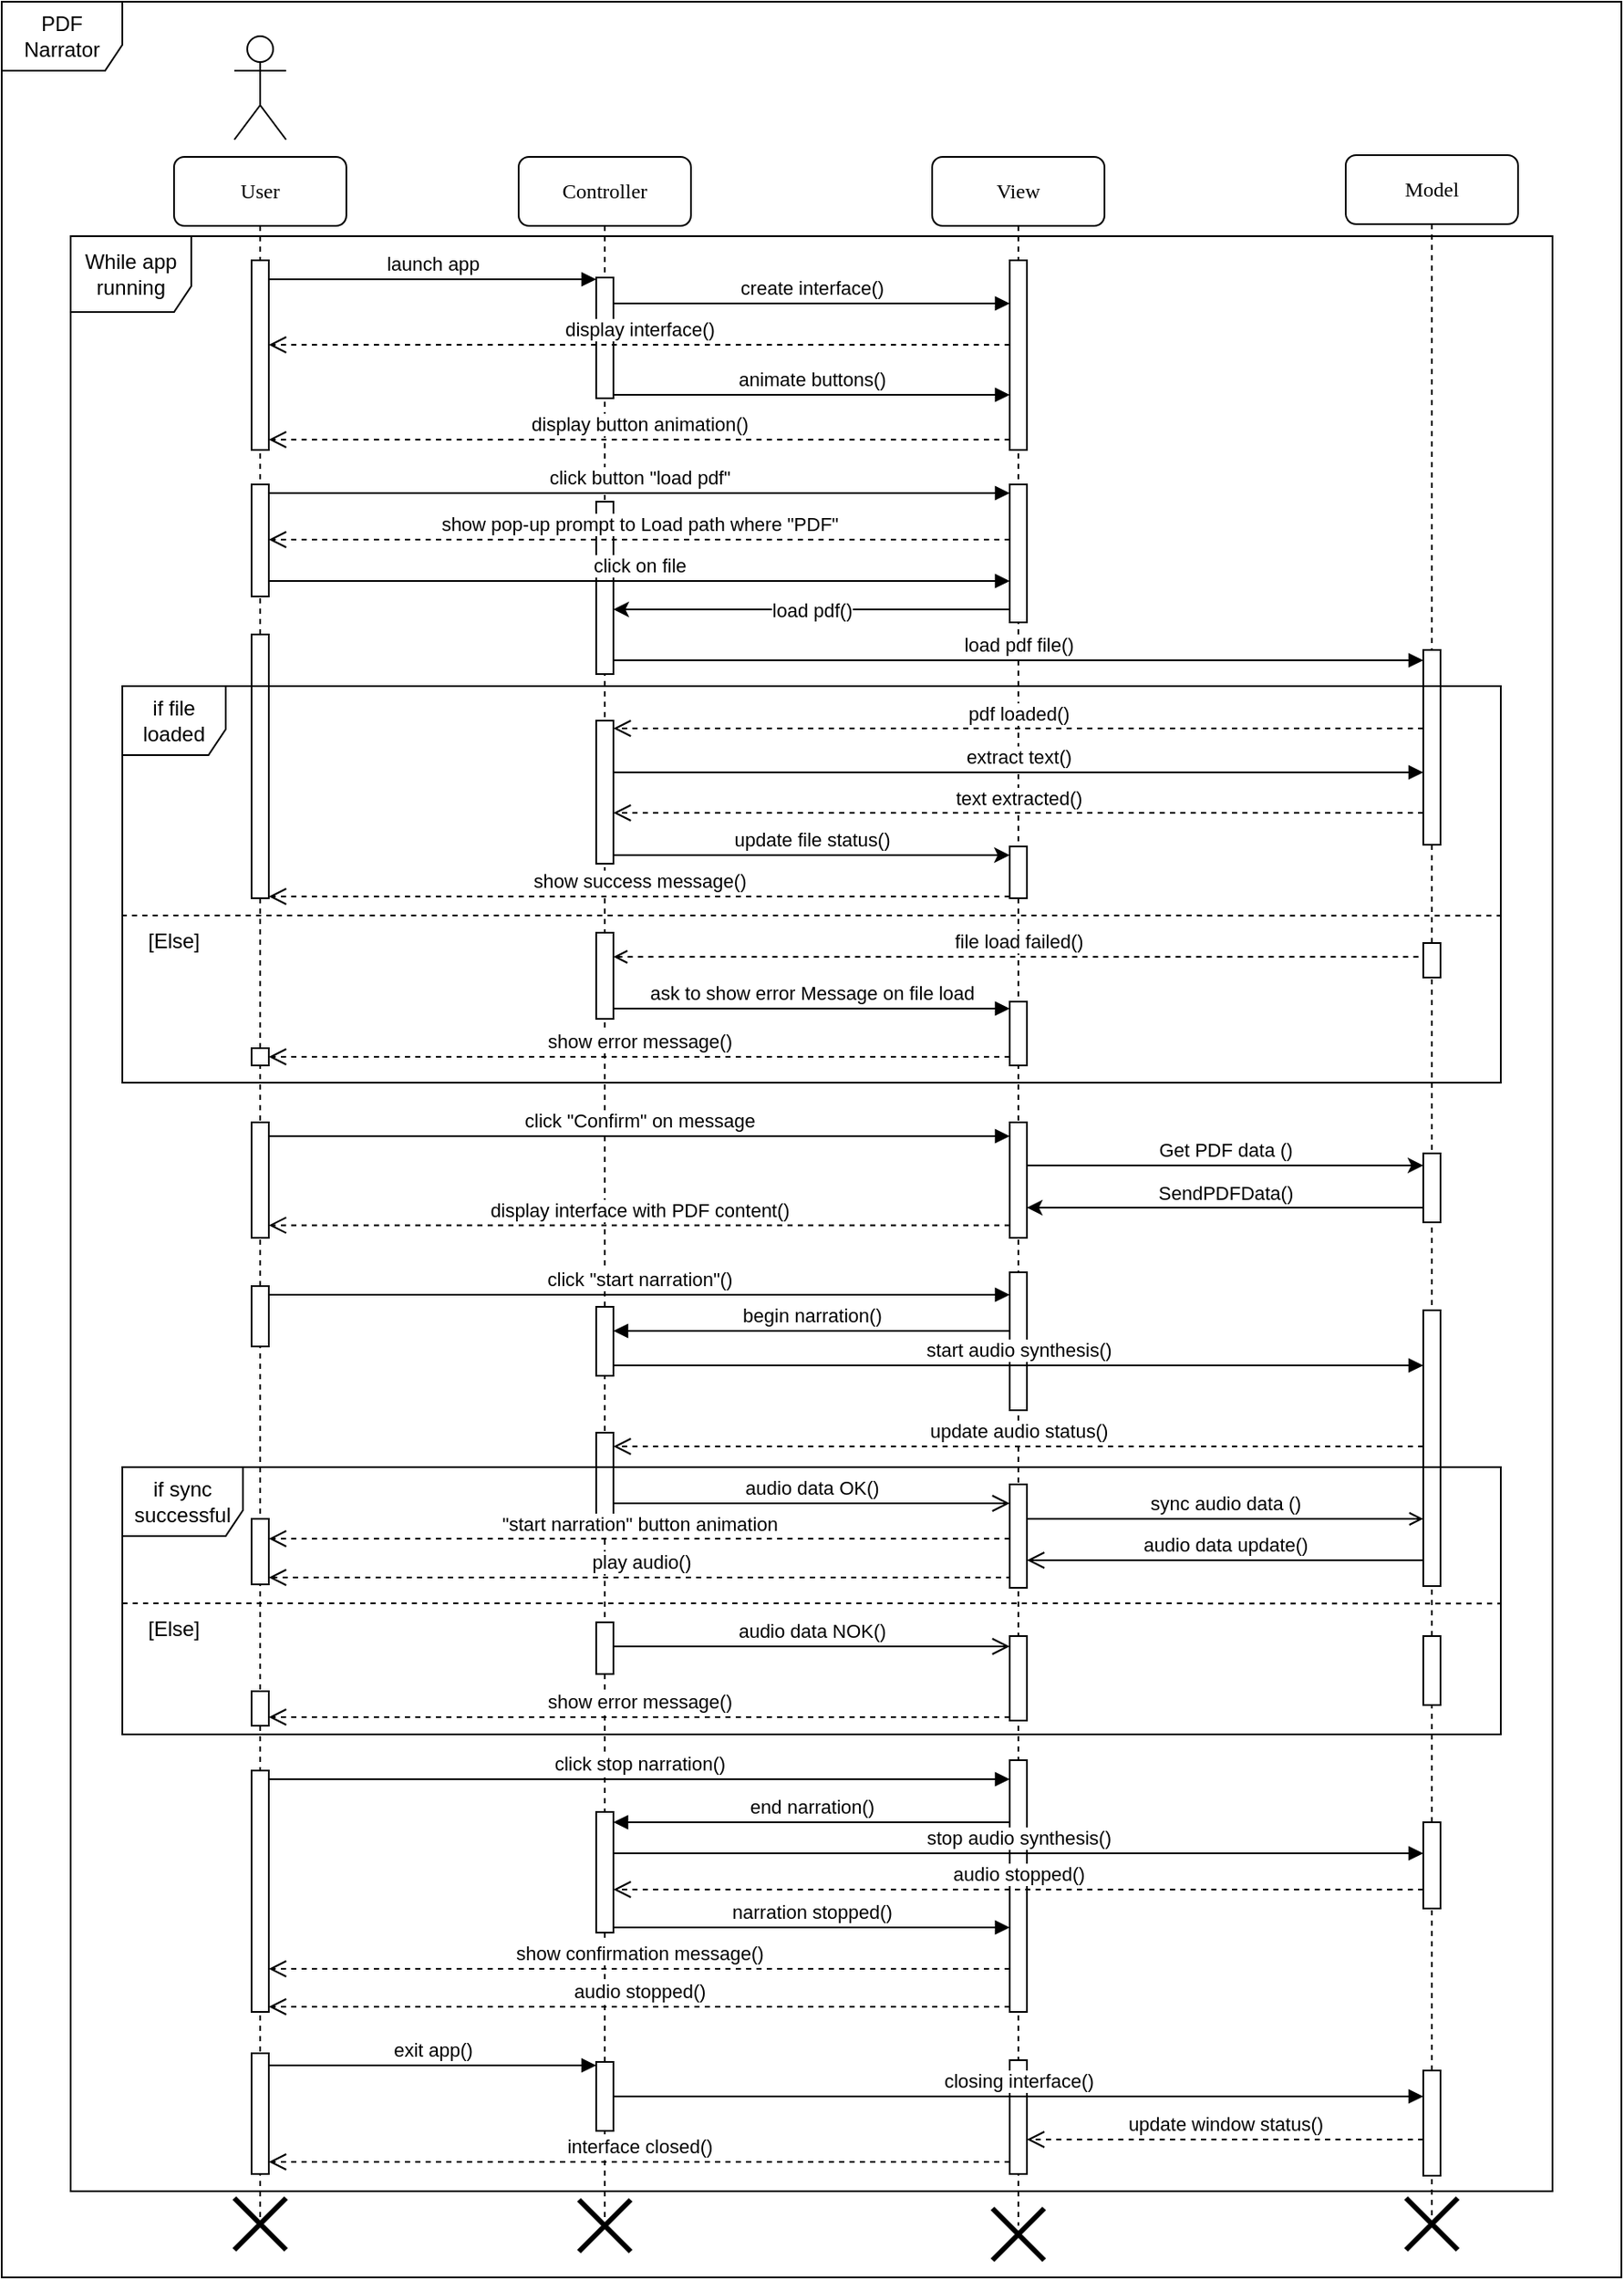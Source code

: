<mxfile version="26.2.13">
  <diagram name="Page-1" id="-xdk-QLYzzrWZbQhYTy7">
    <mxGraphModel dx="705" dy="1598" grid="1" gridSize="10" guides="1" tooltips="1" connect="1" arrows="1" fold="1" page="1" pageScale="1" pageWidth="1100" pageHeight="850" math="0" shadow="0">
      <root>
        <mxCell id="0" />
        <mxCell id="1" parent="0" />
        <mxCell id="WP3mjzshow514Kgl1Pzn-1" value="Controller" style="shape=umlLifeline;perimeter=lifelinePerimeter;whiteSpace=wrap;html=1;container=1;collapsible=0;recursiveResize=0;outlineConnect=0;rounded=1;shadow=0;comic=0;labelBackgroundColor=none;strokeWidth=1;fontFamily=Verdana;fontSize=12;align=center;" vertex="1" parent="1">
          <mxGeometry x="300" y="80" width="100" height="1200" as="geometry" />
        </mxCell>
        <mxCell id="WP3mjzshow514Kgl1Pzn-2" value="" style="html=1;points=[[0,0,0,0,5],[0,1,0,0,-5],[1,0,0,0,5],[1,1,0,0,-5]];perimeter=orthogonalPerimeter;outlineConnect=0;targetShapes=umlLifeline;portConstraint=eastwest;newEdgeStyle={&quot;curved&quot;:0,&quot;rounded&quot;:0};" vertex="1" parent="WP3mjzshow514Kgl1Pzn-1">
          <mxGeometry x="45" y="70" width="10" height="70" as="geometry" />
        </mxCell>
        <mxCell id="WP3mjzshow514Kgl1Pzn-3" value="" style="html=1;points=[[0,0,0,0,5],[0,1,0,0,-5],[1,0,0,0,5],[1,1,0,0,-5]];perimeter=orthogonalPerimeter;outlineConnect=0;targetShapes=umlLifeline;portConstraint=eastwest;newEdgeStyle={&quot;curved&quot;:0,&quot;rounded&quot;:0};" vertex="1" parent="WP3mjzshow514Kgl1Pzn-1">
          <mxGeometry x="45" y="327" width="10" height="83" as="geometry" />
        </mxCell>
        <mxCell id="WP3mjzshow514Kgl1Pzn-5" value="" style="html=1;points=[[0,0,0,0,5],[0,1,0,0,-5],[1,0,0,0,5],[1,1,0,0,-5]];perimeter=orthogonalPerimeter;outlineConnect=0;targetShapes=umlLifeline;portConstraint=eastwest;newEdgeStyle={&quot;curved&quot;:0,&quot;rounded&quot;:0};" vertex="1" parent="WP3mjzshow514Kgl1Pzn-1">
          <mxGeometry x="45" y="667" width="10" height="40" as="geometry" />
        </mxCell>
        <mxCell id="WP3mjzshow514Kgl1Pzn-6" value="" style="html=1;points=[[0,0,0,0,5],[0,1,0,0,-5],[1,0,0,0,5],[1,1,0,0,-5]];perimeter=orthogonalPerimeter;outlineConnect=0;targetShapes=umlLifeline;portConstraint=eastwest;newEdgeStyle={&quot;curved&quot;:0,&quot;rounded&quot;:0};" vertex="1" parent="WP3mjzshow514Kgl1Pzn-1">
          <mxGeometry x="45" y="960" width="10" height="70" as="geometry" />
        </mxCell>
        <mxCell id="WP3mjzshow514Kgl1Pzn-7" value="" style="shape=umlDestroy;whiteSpace=wrap;html=1;strokeWidth=3;targetShapes=umlLifeline;" vertex="1" parent="WP3mjzshow514Kgl1Pzn-1">
          <mxGeometry x="35" y="1185" width="30" height="30" as="geometry" />
        </mxCell>
        <mxCell id="WP3mjzshow514Kgl1Pzn-8" value="" style="html=1;points=[[0,0,0,0,5],[0,1,0,0,-5],[1,0,0,0,5],[1,1,0,0,-5]];perimeter=orthogonalPerimeter;outlineConnect=0;targetShapes=umlLifeline;portConstraint=eastwest;newEdgeStyle={&quot;curved&quot;:0,&quot;rounded&quot;:0};" vertex="1" parent="WP3mjzshow514Kgl1Pzn-1">
          <mxGeometry x="45" y="850" width="10" height="30" as="geometry" />
        </mxCell>
        <mxCell id="WP3mjzshow514Kgl1Pzn-9" value="" style="html=1;points=[[0,0,0,0,5],[0,1,0,0,-5],[1,0,0,0,5],[1,1,0,0,-5]];perimeter=orthogonalPerimeter;outlineConnect=0;targetShapes=umlLifeline;portConstraint=eastwest;newEdgeStyle={&quot;curved&quot;:0,&quot;rounded&quot;:0};" vertex="1" parent="1">
          <mxGeometry x="345" y="820" width="10" height="50" as="geometry" />
        </mxCell>
        <mxCell id="WP3mjzshow514Kgl1Pzn-10" value="User" style="shape=umlLifeline;perimeter=lifelinePerimeter;whiteSpace=wrap;html=1;container=1;collapsible=0;recursiveResize=0;outlineConnect=0;rounded=1;shadow=0;comic=0;labelBackgroundColor=none;strokeWidth=1;fontFamily=Verdana;fontSize=12;align=center;" vertex="1" parent="1">
          <mxGeometry x="100" y="80" width="100" height="1200" as="geometry" />
        </mxCell>
        <mxCell id="WP3mjzshow514Kgl1Pzn-11" value="" style="html=1;points=[[0,0,0,0,5],[0,1,0,0,-5],[1,0,0,0,5],[1,1,0,0,-5]];perimeter=orthogonalPerimeter;outlineConnect=0;targetShapes=umlLifeline;portConstraint=eastwest;newEdgeStyle={&quot;curved&quot;:0,&quot;rounded&quot;:0};" vertex="1" parent="WP3mjzshow514Kgl1Pzn-10">
          <mxGeometry x="45" y="60" width="10" height="110" as="geometry" />
        </mxCell>
        <mxCell id="WP3mjzshow514Kgl1Pzn-12" value="" style="html=1;points=[[0,0,0,0,5],[0,1,0,0,-5],[1,0,0,0,5],[1,1,0,0,-5]];perimeter=orthogonalPerimeter;outlineConnect=0;targetShapes=umlLifeline;portConstraint=eastwest;newEdgeStyle={&quot;curved&quot;:0,&quot;rounded&quot;:0};" vertex="1" parent="WP3mjzshow514Kgl1Pzn-10">
          <mxGeometry x="45" y="277" width="10" height="153" as="geometry" />
        </mxCell>
        <mxCell id="WP3mjzshow514Kgl1Pzn-13" value="" style="html=1;points=[[0,0,0,0,5],[0,1,0,0,-5],[1,0,0,0,5],[1,1,0,0,-5]];perimeter=orthogonalPerimeter;outlineConnect=0;targetShapes=umlLifeline;portConstraint=eastwest;newEdgeStyle={&quot;curved&quot;:0,&quot;rounded&quot;:0};" vertex="1" parent="WP3mjzshow514Kgl1Pzn-10">
          <mxGeometry x="45" y="655" width="10" height="35" as="geometry" />
        </mxCell>
        <mxCell id="WP3mjzshow514Kgl1Pzn-14" value="" style="html=1;points=[[0,0,0,0,5],[0,1,0,0,-5],[1,0,0,0,5],[1,1,0,0,-5]];perimeter=orthogonalPerimeter;outlineConnect=0;targetShapes=umlLifeline;portConstraint=eastwest;newEdgeStyle={&quot;curved&quot;:0,&quot;rounded&quot;:0};" vertex="1" parent="WP3mjzshow514Kgl1Pzn-10">
          <mxGeometry x="45" y="936" width="10" height="140" as="geometry" />
        </mxCell>
        <mxCell id="WP3mjzshow514Kgl1Pzn-15" value="" style="html=1;points=[[0,0,0,0,5],[0,1,0,0,-5],[1,0,0,0,5],[1,1,0,0,-5]];perimeter=orthogonalPerimeter;outlineConnect=0;targetShapes=umlLifeline;portConstraint=eastwest;newEdgeStyle={&quot;curved&quot;:0,&quot;rounded&quot;:0};" vertex="1" parent="WP3mjzshow514Kgl1Pzn-10">
          <mxGeometry x="45" y="1100" width="10" height="70" as="geometry" />
        </mxCell>
        <mxCell id="WP3mjzshow514Kgl1Pzn-16" value="" style="html=1;points=[[0,0,0,0,5],[0,1,0,0,-5],[1,0,0,0,5],[1,1,0,0,-5]];perimeter=orthogonalPerimeter;outlineConnect=0;targetShapes=umlLifeline;portConstraint=eastwest;newEdgeStyle={&quot;curved&quot;:0,&quot;rounded&quot;:0};" vertex="1" parent="WP3mjzshow514Kgl1Pzn-10">
          <mxGeometry x="45" y="517" width="10" height="10" as="geometry" />
        </mxCell>
        <mxCell id="WP3mjzshow514Kgl1Pzn-17" value="" style="html=1;points=[[0,0,0,0,5],[0,1,0,0,-5],[1,0,0,0,5],[1,1,0,0,-5]];perimeter=orthogonalPerimeter;outlineConnect=0;targetShapes=umlLifeline;portConstraint=eastwest;newEdgeStyle={&quot;curved&quot;:0,&quot;rounded&quot;:0};" vertex="1" parent="WP3mjzshow514Kgl1Pzn-10">
          <mxGeometry x="45" y="560" width="10" height="67" as="geometry" />
        </mxCell>
        <mxCell id="WP3mjzshow514Kgl1Pzn-18" value="" style="html=1;points=[[0,0,0,0,5],[0,1,0,0,-5],[1,0,0,0,5],[1,1,0,0,-5]];perimeter=orthogonalPerimeter;outlineConnect=0;targetShapes=umlLifeline;portConstraint=eastwest;newEdgeStyle={&quot;curved&quot;:0,&quot;rounded&quot;:0};" vertex="1" parent="WP3mjzshow514Kgl1Pzn-10">
          <mxGeometry x="45" y="790" width="10" height="38" as="geometry" />
        </mxCell>
        <mxCell id="WP3mjzshow514Kgl1Pzn-19" value="View" style="shape=umlLifeline;perimeter=lifelinePerimeter;whiteSpace=wrap;html=1;container=1;collapsible=0;recursiveResize=0;outlineConnect=0;rounded=1;shadow=0;comic=0;labelBackgroundColor=none;strokeWidth=1;fontFamily=Verdana;fontSize=12;align=center;" vertex="1" parent="1">
          <mxGeometry x="540" y="80" width="100" height="1200" as="geometry" />
        </mxCell>
        <mxCell id="WP3mjzshow514Kgl1Pzn-20" value="" style="html=1;points=[[0,0,0,0,5],[0,1,0,0,-5],[1,0,0,0,5],[1,1,0,0,-5]];perimeter=orthogonalPerimeter;outlineConnect=0;targetShapes=umlLifeline;portConstraint=eastwest;newEdgeStyle={&quot;curved&quot;:0,&quot;rounded&quot;:0};" vertex="1" parent="WP3mjzshow514Kgl1Pzn-19">
          <mxGeometry x="45" y="490" width="10" height="37" as="geometry" />
        </mxCell>
        <mxCell id="WP3mjzshow514Kgl1Pzn-21" value="" style="html=1;points=[[0,0,0,0,5],[0,1,0,0,-5],[1,0,0,0,5],[1,1,0,0,-5]];perimeter=orthogonalPerimeter;outlineConnect=0;targetShapes=umlLifeline;portConstraint=eastwest;newEdgeStyle={&quot;curved&quot;:0,&quot;rounded&quot;:0};" vertex="1" parent="WP3mjzshow514Kgl1Pzn-19">
          <mxGeometry x="45" y="60" width="10" height="110" as="geometry" />
        </mxCell>
        <mxCell id="WP3mjzshow514Kgl1Pzn-22" value="" style="shape=umlDestroy;whiteSpace=wrap;html=1;strokeWidth=3;targetShapes=umlLifeline;" vertex="1" parent="WP3mjzshow514Kgl1Pzn-19">
          <mxGeometry x="35" y="1190" width="30" height="30" as="geometry" />
        </mxCell>
        <mxCell id="WP3mjzshow514Kgl1Pzn-23" value="Model" style="shape=umlLifeline;perimeter=lifelinePerimeter;whiteSpace=wrap;html=1;container=1;collapsible=0;recursiveResize=0;outlineConnect=0;rounded=1;shadow=0;comic=0;labelBackgroundColor=none;strokeWidth=1;fontFamily=Verdana;fontSize=12;align=center;" vertex="1" parent="1">
          <mxGeometry x="780" y="79" width="100" height="1200" as="geometry" />
        </mxCell>
        <mxCell id="WP3mjzshow514Kgl1Pzn-24" value="" style="html=1;points=[[0,0,0,0,5],[0,1,0,0,-5],[1,0,0,0,5],[1,1,0,0,-5]];perimeter=orthogonalPerimeter;outlineConnect=0;targetShapes=umlLifeline;portConstraint=eastwest;newEdgeStyle={&quot;curved&quot;:0,&quot;rounded&quot;:0};" vertex="1" parent="WP3mjzshow514Kgl1Pzn-23">
          <mxGeometry x="45" y="287" width="10" height="113" as="geometry" />
        </mxCell>
        <mxCell id="WP3mjzshow514Kgl1Pzn-25" value="" style="html=1;points=[[0,0,0,0,5],[0,1,0,0,-5],[1,0,0,0,5],[1,1,0,0,-5]];perimeter=orthogonalPerimeter;outlineConnect=0;targetShapes=umlLifeline;portConstraint=eastwest;newEdgeStyle={&quot;curved&quot;:0,&quot;rounded&quot;:0};" vertex="1" parent="WP3mjzshow514Kgl1Pzn-23">
          <mxGeometry x="45" y="670" width="10" height="160" as="geometry" />
        </mxCell>
        <mxCell id="WP3mjzshow514Kgl1Pzn-26" value="update file status()" style="html=1;align=left;spacingLeft=2;endArrow=block;rounded=0;edgeStyle=orthogonalEdgeStyle;curved=0;rounded=0;" edge="1" parent="WP3mjzshow514Kgl1Pzn-23">
          <mxGeometry relative="1" as="geometry">
            <mxPoint x="50" y="310" as="sourcePoint" />
            <Array as="points">
              <mxPoint x="80" y="340" />
            </Array>
          </mxGeometry>
        </mxCell>
        <mxCell id="WP3mjzshow514Kgl1Pzn-27" value="update audio status()" style="html=1;align=left;spacingLeft=2;endArrow=block;rounded=0;edgeStyle=orthogonalEdgeStyle;curved=0;rounded=0;" edge="1" parent="WP3mjzshow514Kgl1Pzn-23">
          <mxGeometry relative="1" as="geometry">
            <mxPoint x="50" y="680" as="sourcePoint" />
            <Array as="points">
              <mxPoint x="80" y="710" />
            </Array>
          </mxGeometry>
        </mxCell>
        <mxCell id="WP3mjzshow514Kgl1Pzn-28" value="display button animation()" style="html=1;verticalAlign=bottom;endArrow=open;dashed=1;endSize=8;curved=0;rounded=0;" edge="1" parent="WP3mjzshow514Kgl1Pzn-23" source="WP3mjzshow514Kgl1Pzn-21">
          <mxGeometry relative="1" as="geometry">
            <mxPoint x="-240" y="165" as="sourcePoint" />
            <mxPoint x="-625" y="165" as="targetPoint" />
          </mxGeometry>
        </mxCell>
        <mxCell id="WP3mjzshow514Kgl1Pzn-29" value="animate buttons()" style="html=1;verticalAlign=bottom;endArrow=block;curved=0;rounded=0;exitX=1;exitY=1;exitDx=0;exitDy=-5;exitPerimeter=0;" edge="1" parent="WP3mjzshow514Kgl1Pzn-23" target="WP3mjzshow514Kgl1Pzn-21">
          <mxGeometry width="80" relative="1" as="geometry">
            <mxPoint x="-425" y="139" as="sourcePoint" />
            <mxPoint x="45" y="139" as="targetPoint" />
          </mxGeometry>
        </mxCell>
        <mxCell id="WP3mjzshow514Kgl1Pzn-30" value="update window status()" style="html=1;verticalAlign=bottom;endArrow=open;dashed=1;endSize=8;curved=0;rounded=0;" edge="1" parent="WP3mjzshow514Kgl1Pzn-23">
          <mxGeometry relative="1" as="geometry">
            <mxPoint x="45" y="1151" as="sourcePoint" />
            <mxPoint x="-185" y="1151" as="targetPoint" />
          </mxGeometry>
        </mxCell>
        <mxCell id="WP3mjzshow514Kgl1Pzn-31" value="" style="shape=umlDestroy;whiteSpace=wrap;html=1;strokeWidth=3;targetShapes=umlLifeline;" vertex="1" parent="WP3mjzshow514Kgl1Pzn-23">
          <mxGeometry x="35" y="1185" width="30" height="30" as="geometry" />
        </mxCell>
        <mxCell id="WP3mjzshow514Kgl1Pzn-32" value="" style="html=1;points=[[0,0,0,0,5],[0,1,0,0,-5],[1,0,0,0,5],[1,1,0,0,-5]];perimeter=orthogonalPerimeter;outlineConnect=0;targetShapes=umlLifeline;portConstraint=eastwest;newEdgeStyle={&quot;curved&quot;:0,&quot;rounded&quot;:0};" vertex="1" parent="1">
          <mxGeometry x="825" y="1190" width="10" height="61" as="geometry" />
        </mxCell>
        <mxCell id="WP3mjzshow514Kgl1Pzn-33" value="launch app" style="html=1;verticalAlign=bottom;endArrow=block;curved=0;rounded=0;" edge="1" parent="1">
          <mxGeometry width="80" relative="1" as="geometry">
            <mxPoint x="155" y="151" as="sourcePoint" />
            <mxPoint x="345" y="151" as="targetPoint" />
          </mxGeometry>
        </mxCell>
        <mxCell id="WP3mjzshow514Kgl1Pzn-34" value="exit app()" style="html=1;verticalAlign=bottom;endArrow=block;curved=0;rounded=0;" edge="1" parent="1">
          <mxGeometry width="80" relative="1" as="geometry">
            <mxPoint x="155" y="1187" as="sourcePoint" />
            <mxPoint x="345" y="1187" as="targetPoint" />
          </mxGeometry>
        </mxCell>
        <mxCell id="WP3mjzshow514Kgl1Pzn-35" value="Get PDF data ()" style="html=1;verticalAlign=bottom;endArrow=none;curved=0;rounded=0;startFill=1;startArrow=classic;" edge="1" parent="1">
          <mxGeometry width="80" relative="1" as="geometry">
            <mxPoint x="825" y="665" as="sourcePoint" />
            <mxPoint x="595" y="665" as="targetPoint" />
          </mxGeometry>
        </mxCell>
        <mxCell id="WP3mjzshow514Kgl1Pzn-36" value="end narration()" style="html=1;verticalAlign=bottom;endArrow=block;curved=0;rounded=0;" edge="1" parent="1">
          <mxGeometry width="80" relative="1" as="geometry">
            <mxPoint x="585" y="1046" as="sourcePoint" />
            <mxPoint x="355" y="1046" as="targetPoint" />
          </mxGeometry>
        </mxCell>
        <mxCell id="WP3mjzshow514Kgl1Pzn-37" value="extract text()" style="html=1;verticalAlign=bottom;endArrow=block;curved=0;rounded=0;" edge="1" parent="1">
          <mxGeometry width="80" relative="1" as="geometry">
            <mxPoint x="355" y="437" as="sourcePoint" />
            <mxPoint x="825" y="437" as="targetPoint" />
          </mxGeometry>
        </mxCell>
        <mxCell id="WP3mjzshow514Kgl1Pzn-38" value="text extracted()" style="html=1;verticalAlign=bottom;endArrow=open;dashed=1;endSize=8;curved=0;rounded=0;" edge="1" parent="1">
          <mxGeometry relative="1" as="geometry">
            <mxPoint x="825" y="460.5" as="sourcePoint" />
            <mxPoint x="355" y="460.5" as="targetPoint" />
          </mxGeometry>
        </mxCell>
        <mxCell id="WP3mjzshow514Kgl1Pzn-39" value="display interface()" style="html=1;verticalAlign=bottom;endArrow=open;dashed=1;endSize=8;curved=0;rounded=0;" edge="1" parent="1">
          <mxGeometry relative="1" as="geometry">
            <mxPoint x="585" y="189" as="sourcePoint" />
            <mxPoint x="155" y="189" as="targetPoint" />
          </mxGeometry>
        </mxCell>
        <mxCell id="WP3mjzshow514Kgl1Pzn-40" value="show success message()" style="html=1;verticalAlign=bottom;endArrow=open;dashed=1;endSize=8;curved=0;rounded=0;" edge="1" parent="1">
          <mxGeometry relative="1" as="geometry">
            <mxPoint x="585" y="509" as="sourcePoint" />
            <mxPoint x="155" y="509" as="targetPoint" />
          </mxGeometry>
        </mxCell>
        <mxCell id="WP3mjzshow514Kgl1Pzn-41" value="show error message()" style="html=1;verticalAlign=bottom;endArrow=open;dashed=1;endSize=8;curved=0;rounded=0;" edge="1" parent="1">
          <mxGeometry relative="1" as="geometry">
            <mxPoint x="585" y="602" as="sourcePoint" />
            <mxPoint x="155" y="602" as="targetPoint" />
          </mxGeometry>
        </mxCell>
        <mxCell id="WP3mjzshow514Kgl1Pzn-42" value="play audio()" style="html=1;verticalAlign=bottom;endArrow=open;dashed=1;endSize=8;curved=0;rounded=0;" edge="1" parent="1" target="WP3mjzshow514Kgl1Pzn-18">
          <mxGeometry x="-0.001" relative="1" as="geometry">
            <mxPoint x="586" y="904" as="sourcePoint" />
            <mxPoint x="155.5" y="904" as="targetPoint" />
            <mxPoint as="offset" />
          </mxGeometry>
        </mxCell>
        <mxCell id="WP3mjzshow514Kgl1Pzn-43" value="audio stopped()" style="html=1;verticalAlign=bottom;endArrow=open;dashed=1;endSize=8;curved=0;rounded=0;" edge="1" parent="1">
          <mxGeometry relative="1" as="geometry">
            <mxPoint x="585" y="1153" as="sourcePoint" />
            <mxPoint x="155" y="1153" as="targetPoint" />
          </mxGeometry>
        </mxCell>
        <mxCell id="WP3mjzshow514Kgl1Pzn-44" value="show confirmation message()" style="html=1;verticalAlign=bottom;endArrow=open;dashed=1;endSize=8;curved=0;rounded=0;" edge="1" parent="1">
          <mxGeometry relative="1" as="geometry">
            <mxPoint x="585" y="1131" as="sourcePoint" />
            <mxPoint x="155" y="1131" as="targetPoint" />
          </mxGeometry>
        </mxCell>
        <mxCell id="WP3mjzshow514Kgl1Pzn-45" value="While app running" style="shape=umlFrame;whiteSpace=wrap;html=1;pointerEvents=0;width=70;height=44;" vertex="1" parent="1">
          <mxGeometry x="40" y="126" width="860" height="1134" as="geometry" />
        </mxCell>
        <mxCell id="WP3mjzshow514Kgl1Pzn-46" value="if file loaded" style="shape=umlFrame;whiteSpace=wrap;html=1;pointerEvents=0;width=60;height=40;" vertex="1" parent="1">
          <mxGeometry x="70" y="387" width="800" height="230" as="geometry" />
        </mxCell>
        <mxCell id="WP3mjzshow514Kgl1Pzn-47" value="if sync successful" style="shape=umlFrame;whiteSpace=wrap;html=1;pointerEvents=0;width=70;height=40;" vertex="1" parent="1">
          <mxGeometry x="70" y="840" width="800" height="155" as="geometry" />
        </mxCell>
        <mxCell id="WP3mjzshow514Kgl1Pzn-48" value="" style="html=1;points=[[0,0,0,0,5],[0,1,0,0,-5],[1,0,0,0,5],[1,1,0,0,-5]];perimeter=orthogonalPerimeter;outlineConnect=0;targetShapes=umlLifeline;portConstraint=eastwest;newEdgeStyle={&quot;curved&quot;:0,&quot;rounded&quot;:0};" vertex="1" parent="1">
          <mxGeometry x="585" y="480" width="10" height="30" as="geometry" />
        </mxCell>
        <mxCell id="WP3mjzshow514Kgl1Pzn-49" value="load pdf file()" style="html=1;verticalAlign=bottom;endArrow=block;curved=0;rounded=0;" edge="1" parent="1">
          <mxGeometry width="80" relative="1" as="geometry">
            <mxPoint x="355" y="372" as="sourcePoint" />
            <mxPoint x="825" y="372" as="targetPoint" />
          </mxGeometry>
        </mxCell>
        <mxCell id="WP3mjzshow514Kgl1Pzn-50" value="pdf loaded()" style="html=1;verticalAlign=bottom;endArrow=open;dashed=1;endSize=8;curved=0;rounded=0;" edge="1" parent="1">
          <mxGeometry relative="1" as="geometry">
            <mxPoint x="825" y="411.5" as="sourcePoint" />
            <mxPoint x="355" y="411.5" as="targetPoint" />
          </mxGeometry>
        </mxCell>
        <mxCell id="WP3mjzshow514Kgl1Pzn-51" value="update file status()" style="html=1;verticalAlign=bottom;endArrow=none;endSize=8;curved=0;rounded=0;endFill=0;startFill=1;startArrow=classic;" edge="1" parent="1">
          <mxGeometry relative="1" as="geometry">
            <mxPoint x="585" y="485" as="sourcePoint" />
            <mxPoint x="355" y="485" as="targetPoint" />
            <mxPoint as="offset" />
          </mxGeometry>
        </mxCell>
        <mxCell id="WP3mjzshow514Kgl1Pzn-52" value="" style="html=1;points=[[0,0,0,0,5],[0,1,0,0,-5],[1,0,0,0,5],[1,1,0,0,-5]];perimeter=orthogonalPerimeter;outlineConnect=0;targetShapes=umlLifeline;portConstraint=eastwest;newEdgeStyle={&quot;curved&quot;:0,&quot;rounded&quot;:0};" vertex="1" parent="1">
          <mxGeometry x="585" y="640" width="10" height="67" as="geometry" />
        </mxCell>
        <mxCell id="WP3mjzshow514Kgl1Pzn-53" value="display interface with PDF content()" style="html=1;verticalAlign=bottom;endArrow=open;dashed=1;endSize=8;curved=0;rounded=0;" edge="1" parent="1">
          <mxGeometry relative="1" as="geometry">
            <mxPoint x="585" y="699.71" as="sourcePoint" />
            <mxPoint x="155" y="699.71" as="targetPoint" />
            <mxPoint as="offset" />
          </mxGeometry>
        </mxCell>
        <mxCell id="WP3mjzshow514Kgl1Pzn-54" value="click &quot;start narration&quot;()" style="html=1;verticalAlign=bottom;endArrow=block;curved=0;rounded=0;" edge="1" parent="1">
          <mxGeometry width="80" relative="1" as="geometry">
            <mxPoint x="155" y="740" as="sourcePoint" />
            <mxPoint x="585" y="740" as="targetPoint" />
          </mxGeometry>
        </mxCell>
        <mxCell id="WP3mjzshow514Kgl1Pzn-55" value="begin narration()" style="html=1;verticalAlign=bottom;endArrow=block;curved=0;rounded=0;entryX=1;entryY=0;entryDx=0;entryDy=5;entryPerimeter=0;" edge="1" parent="1">
          <mxGeometry width="80" relative="1" as="geometry">
            <mxPoint x="585" y="761" as="sourcePoint" />
            <mxPoint x="355" y="761" as="targetPoint" />
          </mxGeometry>
        </mxCell>
        <mxCell id="WP3mjzshow514Kgl1Pzn-56" value="update audio status()" style="html=1;verticalAlign=bottom;endArrow=open;dashed=1;endSize=8;curved=0;rounded=0;" edge="1" parent="1">
          <mxGeometry relative="1" as="geometry">
            <mxPoint x="825" y="828" as="sourcePoint" />
            <mxPoint x="355" y="828" as="targetPoint" />
            <mxPoint as="offset" />
          </mxGeometry>
        </mxCell>
        <mxCell id="WP3mjzshow514Kgl1Pzn-58" value="click stop narration()" style="html=1;verticalAlign=bottom;endArrow=block;curved=0;rounded=0;exitX=1;exitY=0;exitDx=0;exitDy=5;exitPerimeter=0;" edge="1" parent="1" target="WP3mjzshow514Kgl1Pzn-59">
          <mxGeometry width="80" relative="1" as="geometry">
            <mxPoint x="155" y="1021" as="sourcePoint" />
            <mxPoint x="345" y="1021" as="targetPoint" />
          </mxGeometry>
        </mxCell>
        <mxCell id="WP3mjzshow514Kgl1Pzn-59" value="" style="html=1;points=[[0,0,0,0,5],[0,1,0,0,-5],[1,0,0,0,5],[1,1,0,0,-5]];perimeter=orthogonalPerimeter;outlineConnect=0;targetShapes=umlLifeline;portConstraint=eastwest;newEdgeStyle={&quot;curved&quot;:0,&quot;rounded&quot;:0};" vertex="1" parent="1">
          <mxGeometry x="585" y="1010" width="10" height="146" as="geometry" />
        </mxCell>
        <mxCell id="WP3mjzshow514Kgl1Pzn-60" value="" style="html=1;points=[[0,0,0,0,5],[0,1,0,0,-5],[1,0,0,0,5],[1,1,0,0,-5]];perimeter=orthogonalPerimeter;outlineConnect=0;targetShapes=umlLifeline;portConstraint=eastwest;newEdgeStyle={&quot;curved&quot;:0,&quot;rounded&quot;:0};" vertex="1" parent="1">
          <mxGeometry x="825" y="1046" width="10" height="50" as="geometry" />
        </mxCell>
        <mxCell id="WP3mjzshow514Kgl1Pzn-61" value="" style="html=1;points=[[0,0,0,0,5],[0,1,0,0,-5],[1,0,0,0,5],[1,1,0,0,-5]];perimeter=orthogonalPerimeter;outlineConnect=0;targetShapes=umlLifeline;portConstraint=eastwest;newEdgeStyle={&quot;curved&quot;:0,&quot;rounded&quot;:0};" vertex="1" parent="1">
          <mxGeometry x="825" y="938" width="10" height="40" as="geometry" />
        </mxCell>
        <mxCell id="WP3mjzshow514Kgl1Pzn-62" value="" style="html=1;points=[[0,0,0,0,5],[0,1,0,0,-5],[1,0,0,0,5],[1,1,0,0,-5]];perimeter=orthogonalPerimeter;outlineConnect=0;targetShapes=umlLifeline;portConstraint=eastwest;newEdgeStyle={&quot;curved&quot;:0,&quot;rounded&quot;:0};" vertex="1" parent="1">
          <mxGeometry x="585" y="727" width="10" height="80" as="geometry" />
        </mxCell>
        <mxCell id="WP3mjzshow514Kgl1Pzn-63" value="start audio synthesis()" style="html=1;verticalAlign=bottom;endArrow=block;curved=0;rounded=0;" edge="1" parent="1">
          <mxGeometry width="80" relative="1" as="geometry">
            <mxPoint x="355" y="781" as="sourcePoint" />
            <mxPoint x="825" y="781" as="targetPoint" />
          </mxGeometry>
        </mxCell>
        <mxCell id="WP3mjzshow514Kgl1Pzn-64" value="show error message()" style="html=1;verticalAlign=bottom;endArrow=open;dashed=1;endSize=8;curved=0;rounded=0;" edge="1" parent="1">
          <mxGeometry relative="1" as="geometry">
            <mxPoint x="585" y="985" as="sourcePoint" />
            <mxPoint x="155" y="985" as="targetPoint" />
          </mxGeometry>
        </mxCell>
        <mxCell id="WP3mjzshow514Kgl1Pzn-65" value="" style="html=1;points=[[0,0,0,0,5],[0,1,0,0,-5],[1,0,0,0,5],[1,1,0,0,-5]];perimeter=orthogonalPerimeter;outlineConnect=0;targetShapes=umlLifeline;portConstraint=eastwest;newEdgeStyle={&quot;curved&quot;:0,&quot;rounded&quot;:0};" vertex="1" parent="1">
          <mxGeometry x="145" y="970" width="10" height="20" as="geometry" />
        </mxCell>
        <mxCell id="WP3mjzshow514Kgl1Pzn-66" value="stop audio synthesis()" style="html=1;verticalAlign=bottom;endArrow=block;curved=0;rounded=0;" edge="1" parent="1">
          <mxGeometry width="80" relative="1" as="geometry">
            <mxPoint x="355" y="1064" as="sourcePoint" />
            <mxPoint x="825" y="1064" as="targetPoint" />
            <mxPoint as="offset" />
          </mxGeometry>
        </mxCell>
        <mxCell id="WP3mjzshow514Kgl1Pzn-67" value="audio stopped()" style="html=1;verticalAlign=bottom;endArrow=open;endSize=8;curved=0;rounded=0;dashed=1;" edge="1" parent="1">
          <mxGeometry relative="1" as="geometry">
            <mxPoint x="825" y="1085" as="sourcePoint" />
            <mxPoint x="355" y="1085" as="targetPoint" />
            <mxPoint as="offset" />
          </mxGeometry>
        </mxCell>
        <mxCell id="WP3mjzshow514Kgl1Pzn-68" value="" style="shape=umlDestroy;whiteSpace=wrap;html=1;strokeWidth=3;targetShapes=umlLifeline;" vertex="1" parent="1">
          <mxGeometry x="135" y="1264" width="30" height="30" as="geometry" />
        </mxCell>
        <mxCell id="WP3mjzshow514Kgl1Pzn-69" value="" style="shape=umlActor;verticalLabelPosition=bottom;verticalAlign=top;html=1;outlineConnect=0;" vertex="1" parent="1">
          <mxGeometry x="135" y="10" width="30" height="60" as="geometry" />
        </mxCell>
        <mxCell id="WP3mjzshow514Kgl1Pzn-70" value="PDF Narrator" style="shape=umlFrame;whiteSpace=wrap;html=1;pointerEvents=0;width=70;height=40;" vertex="1" parent="1">
          <mxGeometry y="-10" width="940" height="1320" as="geometry" />
        </mxCell>
        <mxCell id="WP3mjzshow514Kgl1Pzn-71" value="" style="endArrow=none;dashed=1;html=1;rounded=0;entryX=1.003;entryY=0.696;entryDx=0;entryDy=0;entryPerimeter=0;" edge="1" parent="1">
          <mxGeometry width="50" height="50" relative="1" as="geometry">
            <mxPoint x="69.6" y="520" as="sourcePoint" />
            <mxPoint x="870.0" y="520.08" as="targetPoint" />
          </mxGeometry>
        </mxCell>
        <mxCell id="WP3mjzshow514Kgl1Pzn-72" value="[Else]" style="text;html=1;align=center;verticalAlign=middle;whiteSpace=wrap;rounded=0;" vertex="1" parent="1">
          <mxGeometry x="70" y="520" width="60" height="30" as="geometry" />
        </mxCell>
        <mxCell id="WP3mjzshow514Kgl1Pzn-73" value="" style="endArrow=none;dashed=1;html=1;rounded=0;entryX=1.003;entryY=0.696;entryDx=0;entryDy=0;entryPerimeter=0;" edge="1" parent="1">
          <mxGeometry width="50" height="50" relative="1" as="geometry">
            <mxPoint x="70" y="919" as="sourcePoint" />
            <mxPoint x="870.4" y="919.08" as="targetPoint" />
          </mxGeometry>
        </mxCell>
        <mxCell id="WP3mjzshow514Kgl1Pzn-74" value="[Else]" style="text;html=1;align=center;verticalAlign=middle;whiteSpace=wrap;rounded=0;" vertex="1" parent="1">
          <mxGeometry x="70" y="919" width="60" height="30" as="geometry" />
        </mxCell>
        <mxCell id="WP3mjzshow514Kgl1Pzn-75" value="" style="html=1;points=[[0,0,0,0,5],[0,1,0,0,-5],[1,0,0,0,5],[1,1,0,0,-5]];perimeter=orthogonalPerimeter;outlineConnect=0;targetShapes=umlLifeline;portConstraint=eastwest;newEdgeStyle={&quot;curved&quot;:0,&quot;rounded&quot;:0};" vertex="1" parent="1">
          <mxGeometry x="145" y="270" width="10" height="65" as="geometry" />
        </mxCell>
        <mxCell id="WP3mjzshow514Kgl1Pzn-76" value="click button &quot;load pdf&quot;" style="html=1;verticalAlign=bottom;endArrow=block;curved=0;rounded=0;entryX=0;entryY=0;entryDx=0;entryDy=5;entryPerimeter=0;" edge="1" parent="1" target="WP3mjzshow514Kgl1Pzn-79">
          <mxGeometry width="80" relative="1" as="geometry">
            <mxPoint x="155" y="275" as="sourcePoint" />
            <mxPoint x="350" y="275" as="targetPoint" />
          </mxGeometry>
        </mxCell>
        <mxCell id="WP3mjzshow514Kgl1Pzn-77" value="" style="html=1;points=[[0,0,0,0,5],[0,1,0,0,-5],[1,0,0,0,5],[1,1,0,0,-5]];perimeter=orthogonalPerimeter;outlineConnect=0;targetShapes=umlLifeline;portConstraint=eastwest;newEdgeStyle={&quot;curved&quot;:0,&quot;rounded&quot;:0};" vertex="1" parent="1">
          <mxGeometry x="345" y="280" width="10" height="100" as="geometry" />
        </mxCell>
        <mxCell id="WP3mjzshow514Kgl1Pzn-78" value="show pop-up prompt to Load path where &quot;PDF&quot;" style="html=1;verticalAlign=bottom;endArrow=open;dashed=1;endSize=8;curved=0;rounded=0;" edge="1" parent="1">
          <mxGeometry relative="1" as="geometry">
            <mxPoint x="585" y="302" as="sourcePoint" />
            <mxPoint x="155" y="302" as="targetPoint" />
          </mxGeometry>
        </mxCell>
        <mxCell id="WP3mjzshow514Kgl1Pzn-79" value="" style="html=1;points=[[0,0,0,0,5],[0,1,0,0,-5],[1,0,0,0,5],[1,1,0,0,-5]];perimeter=orthogonalPerimeter;outlineConnect=0;targetShapes=umlLifeline;portConstraint=eastwest;newEdgeStyle={&quot;curved&quot;:0,&quot;rounded&quot;:0};" vertex="1" parent="1">
          <mxGeometry x="585" y="270" width="10" height="80" as="geometry" />
        </mxCell>
        <mxCell id="WP3mjzshow514Kgl1Pzn-80" value="&quot;start narration&quot; button animation" style="html=1;verticalAlign=bottom;endArrow=open;dashed=1;endSize=8;curved=0;rounded=0;" edge="1" parent="1">
          <mxGeometry relative="1" as="geometry">
            <mxPoint x="585" y="881.5" as="sourcePoint" />
            <mxPoint x="155" y="881.5" as="targetPoint" />
          </mxGeometry>
        </mxCell>
        <mxCell id="WP3mjzshow514Kgl1Pzn-81" value="click &quot;Confirm&quot; on message" style="html=1;verticalAlign=bottom;endArrow=block;curved=0;rounded=0;entryX=0;entryY=0;entryDx=0;entryDy=5;entryPerimeter=0;" edge="1" parent="1">
          <mxGeometry width="80" relative="1" as="geometry">
            <mxPoint x="155" y="648" as="sourcePoint" />
            <mxPoint x="585" y="648" as="targetPoint" />
          </mxGeometry>
        </mxCell>
        <mxCell id="WP3mjzshow514Kgl1Pzn-82" value="audio data update&lt;span style=&quot;background-color: light-dark(#ffffff, var(--ge-dark-color, #121212)); color: light-dark(rgb(0, 0, 0), rgb(255, 255, 255));&quot;&gt;()&lt;/span&gt;" style="html=1;verticalAlign=bottom;endArrow=open;endSize=8;curved=0;rounded=0;" edge="1" parent="1">
          <mxGeometry relative="1" as="geometry">
            <mxPoint x="825" y="894" as="sourcePoint" />
            <mxPoint x="595" y="894" as="targetPoint" />
            <mxPoint as="offset" />
          </mxGeometry>
        </mxCell>
        <mxCell id="WP3mjzshow514Kgl1Pzn-83" value="sync audio data ()" style="html=1;verticalAlign=bottom;endArrow=none;endSize=8;curved=0;rounded=0;startArrow=open;startFill=0;endFill=0;" edge="1" parent="1">
          <mxGeometry relative="1" as="geometry">
            <mxPoint x="825" y="870" as="sourcePoint" />
            <mxPoint x="595" y="870" as="targetPoint" />
            <mxPoint as="offset" />
          </mxGeometry>
        </mxCell>
        <mxCell id="WP3mjzshow514Kgl1Pzn-84" value="" style="html=1;points=[[0,0,0,0,5],[0,1,0,0,-5],[1,0,0,0,5],[1,1,0,0,-5]];perimeter=orthogonalPerimeter;outlineConnect=0;targetShapes=umlLifeline;portConstraint=eastwest;newEdgeStyle={&quot;curved&quot;:0,&quot;rounded&quot;:0};" vertex="1" parent="1">
          <mxGeometry x="345" y="530" width="10" height="50" as="geometry" />
        </mxCell>
        <mxCell id="WP3mjzshow514Kgl1Pzn-85" value="ask to show error Message on file load" style="html=1;verticalAlign=bottom;endArrow=block;curved=0;rounded=0;" edge="1" parent="1">
          <mxGeometry width="80" relative="1" as="geometry">
            <mxPoint x="355" y="574" as="sourcePoint" />
            <mxPoint x="585" y="574" as="targetPoint" />
          </mxGeometry>
        </mxCell>
        <mxCell id="WP3mjzshow514Kgl1Pzn-86" value="" style="html=1;points=[[0,0,0,0,5],[0,1,0,0,-5],[1,0,0,0,5],[1,1,0,0,-5]];perimeter=orthogonalPerimeter;outlineConnect=0;targetShapes=umlLifeline;portConstraint=eastwest;newEdgeStyle={&quot;curved&quot;:0,&quot;rounded&quot;:0};" vertex="1" parent="1">
          <mxGeometry x="825" y="536" width="10" height="20" as="geometry" />
        </mxCell>
        <mxCell id="WP3mjzshow514Kgl1Pzn-87" value="file load failed()" style="html=1;verticalAlign=bottom;endArrow=none;curved=0;rounded=0;entryX=0;entryY=0;entryDx=0;entryDy=5;entryPerimeter=0;startArrow=open;startFill=0;endFill=0;dashed=1;" edge="1" parent="1">
          <mxGeometry width="80" relative="1" as="geometry">
            <mxPoint x="355.0" y="544.0" as="sourcePoint" />
            <mxPoint x="825" y="544" as="targetPoint" />
          </mxGeometry>
        </mxCell>
        <mxCell id="WP3mjzshow514Kgl1Pzn-89" value="interface closed()" style="html=1;verticalAlign=bottom;endArrow=open;dashed=1;endSize=8;curved=0;rounded=0;exitX=0;exitY=1;exitDx=0;exitDy=-5;exitPerimeter=0;" edge="1" parent="1">
          <mxGeometry relative="1" as="geometry">
            <mxPoint x="585.0" y="1243.0" as="sourcePoint" />
            <mxPoint x="155" y="1243.0" as="targetPoint" />
          </mxGeometry>
        </mxCell>
        <mxCell id="WP3mjzshow514Kgl1Pzn-90" value="load pdf()" style="endArrow=classic;html=1;rounded=0;entryX=1;entryY=0;entryDx=0;entryDy=5;entryPerimeter=0;" edge="1" parent="1">
          <mxGeometry width="50" height="50" relative="1" as="geometry">
            <mxPoint x="585" y="342.5" as="sourcePoint" />
            <mxPoint x="355" y="342.5" as="targetPoint" />
          </mxGeometry>
        </mxCell>
        <mxCell id="WP3mjzshow514Kgl1Pzn-91" value="SendPDFData()" style="html=1;verticalAlign=bottom;endArrow=none;curved=0;rounded=0;startFill=1;startArrow=classic;" edge="1" parent="1">
          <mxGeometry width="80" relative="1" as="geometry">
            <mxPoint x="595" y="689.5" as="sourcePoint" />
            <mxPoint x="825" y="689.5" as="targetPoint" />
            <mxPoint as="offset" />
          </mxGeometry>
        </mxCell>
        <mxCell id="WP3mjzshow514Kgl1Pzn-92" value="" style="html=1;points=[[0,0,0,0,5],[0,1,0,0,-5],[1,0,0,0,5],[1,1,0,0,-5]];perimeter=orthogonalPerimeter;outlineConnect=0;targetShapes=umlLifeline;portConstraint=eastwest;newEdgeStyle={&quot;curved&quot;:0,&quot;rounded&quot;:0};" vertex="1" parent="1">
          <mxGeometry x="585" y="850" width="10" height="60" as="geometry" />
        </mxCell>
        <mxCell id="WP3mjzshow514Kgl1Pzn-93" value="" style="html=1;points=[[0,0,0,0,5],[0,1,0,0,-5],[1,0,0,0,5],[1,1,0,0,-5]];perimeter=orthogonalPerimeter;outlineConnect=0;targetShapes=umlLifeline;portConstraint=eastwest;newEdgeStyle={&quot;curved&quot;:0,&quot;rounded&quot;:0};" vertex="1" parent="1">
          <mxGeometry x="585" y="938" width="10" height="49" as="geometry" />
        </mxCell>
        <mxCell id="WP3mjzshow514Kgl1Pzn-94" value="" style="html=1;points=[[0,0,0,0,5],[0,1,0,0,-5],[1,0,0,0,5],[1,1,0,0,-5]];perimeter=orthogonalPerimeter;outlineConnect=0;targetShapes=umlLifeline;portConstraint=eastwest;newEdgeStyle={&quot;curved&quot;:0,&quot;rounded&quot;:0};" vertex="1" parent="1">
          <mxGeometry x="585" y="1184" width="10" height="66" as="geometry" />
        </mxCell>
        <mxCell id="WP3mjzshow514Kgl1Pzn-95" value="" style="html=1;points=[[0,0,0,0,5],[0,1,0,0,-5],[1,0,0,0,5],[1,1,0,0,-5]];perimeter=orthogonalPerimeter;outlineConnect=0;targetShapes=umlLifeline;portConstraint=eastwest;newEdgeStyle={&quot;curved&quot;:0,&quot;rounded&quot;:0};" vertex="1" parent="1">
          <mxGeometry x="345" y="1185" width="10" height="40" as="geometry" />
        </mxCell>
        <mxCell id="WP3mjzshow514Kgl1Pzn-96" value="closing interface()" style="html=1;verticalAlign=bottom;endArrow=block;curved=0;rounded=0;exitX=1;exitY=1;exitDx=0;exitDy=-5;exitPerimeter=0;" edge="1" parent="1">
          <mxGeometry width="80" relative="1" as="geometry">
            <mxPoint x="355" y="1205" as="sourcePoint" />
            <mxPoint x="825" y="1205" as="targetPoint" />
            <mxPoint as="offset" />
          </mxGeometry>
        </mxCell>
        <mxCell id="WP3mjzshow514Kgl1Pzn-97" value="click on file" style="html=1;verticalAlign=bottom;endArrow=block;curved=0;rounded=0;entryX=0;entryY=0;entryDx=0;entryDy=5;entryPerimeter=0;" edge="1" parent="1">
          <mxGeometry width="80" relative="1" as="geometry">
            <mxPoint x="155" y="326" as="sourcePoint" />
            <mxPoint x="585" y="326" as="targetPoint" />
          </mxGeometry>
        </mxCell>
        <mxCell id="WP3mjzshow514Kgl1Pzn-98" value="create interface()" style="html=1;verticalAlign=bottom;endArrow=block;curved=0;rounded=0;" edge="1" parent="1">
          <mxGeometry width="80" relative="1" as="geometry">
            <mxPoint x="355" y="165" as="sourcePoint" />
            <mxPoint x="585" y="165" as="targetPoint" />
          </mxGeometry>
        </mxCell>
        <mxCell id="WP3mjzshow514Kgl1Pzn-100" value="narration stopped()" style="html=1;verticalAlign=bottom;endArrow=block;curved=0;rounded=0;" edge="1" parent="1">
          <mxGeometry width="80" relative="1" as="geometry">
            <mxPoint x="355" y="1107" as="sourcePoint" />
            <mxPoint x="585" y="1107" as="targetPoint" />
            <mxPoint as="offset" />
          </mxGeometry>
        </mxCell>
        <mxCell id="WP3mjzshow514Kgl1Pzn-4" value="" style="html=1;points=[[0,0,0,0,5],[0,1,0,0,-5],[1,0,0,0,5],[1,1,0,0,-5]];perimeter=orthogonalPerimeter;outlineConnect=0;targetShapes=umlLifeline;portConstraint=eastwest;newEdgeStyle={&quot;curved&quot;:0,&quot;rounded&quot;:0};" vertex="1" parent="1">
          <mxGeometry x="825" y="658" width="10" height="40" as="geometry" />
        </mxCell>
        <mxCell id="WP3mjzshow514Kgl1Pzn-102" value="audio data OK&lt;span style=&quot;background-color: light-dark(#ffffff, var(--ge-dark-color, #121212)); color: light-dark(rgb(0, 0, 0), rgb(255, 255, 255));&quot;&gt;()&lt;/span&gt;" style="html=1;verticalAlign=bottom;endArrow=open;endSize=8;curved=0;rounded=0;" edge="1" parent="1">
          <mxGeometry relative="1" as="geometry">
            <mxPoint x="355" y="861" as="sourcePoint" />
            <mxPoint x="585" y="861" as="targetPoint" />
            <mxPoint as="offset" />
          </mxGeometry>
        </mxCell>
        <mxCell id="WP3mjzshow514Kgl1Pzn-103" value="audio data NOK&lt;span style=&quot;background-color: light-dark(#ffffff, var(--ge-dark-color, #121212)); color: light-dark(rgb(0, 0, 0), rgb(255, 255, 255));&quot;&gt;()&lt;/span&gt;" style="html=1;verticalAlign=bottom;endArrow=open;endSize=8;curved=0;rounded=0;" edge="1" parent="1">
          <mxGeometry relative="1" as="geometry">
            <mxPoint x="355" y="944" as="sourcePoint" />
            <mxPoint x="585" y="944" as="targetPoint" />
            <mxPoint as="offset" />
          </mxGeometry>
        </mxCell>
      </root>
    </mxGraphModel>
  </diagram>
</mxfile>
